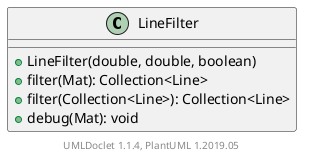 @startuml

    class LineFilter [[LineFilter.html]] {
        +LineFilter(double, double, boolean)
        +filter(Mat): Collection<Line>
        +filter(Collection<Line>): Collection<Line>
        +debug(Mat): void
    }


    center footer UMLDoclet 1.1.4, PlantUML 1.2019.05
@enduml
